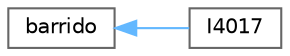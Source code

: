 digraph "Graphical Class Hierarchy"
{
 // LATEX_PDF_SIZE
  bgcolor="transparent";
  edge [fontname=Helvetica,fontsize=10,labelfontname=Helvetica,labelfontsize=10];
  node [fontname=Helvetica,fontsize=10,shape=box,height=0.2,width=0.4];
  rankdir="LR";
  Node0 [id="Node000000",label="barrido",height=0.2,width=0.4,color="grey40", fillcolor="white", style="filled",URL="$classbarrido.html",tooltip="Clase del objeto barrido Clase abstracta pura para la generación de barridos."];
  Node0 -> Node1 [id="edge1_Node000000_Node000001",dir="back",color="steelblue1",style="solid",tooltip=" "];
  Node1 [id="Node000001",label="I4017",height=0.2,width=0.4,color="grey40", fillcolor="white", style="filled",URL="$class_i4017.html",tooltip="Clase del objeto I4017 El objeto I4017 permite el control del integrado del mismo nombre...."];
}
